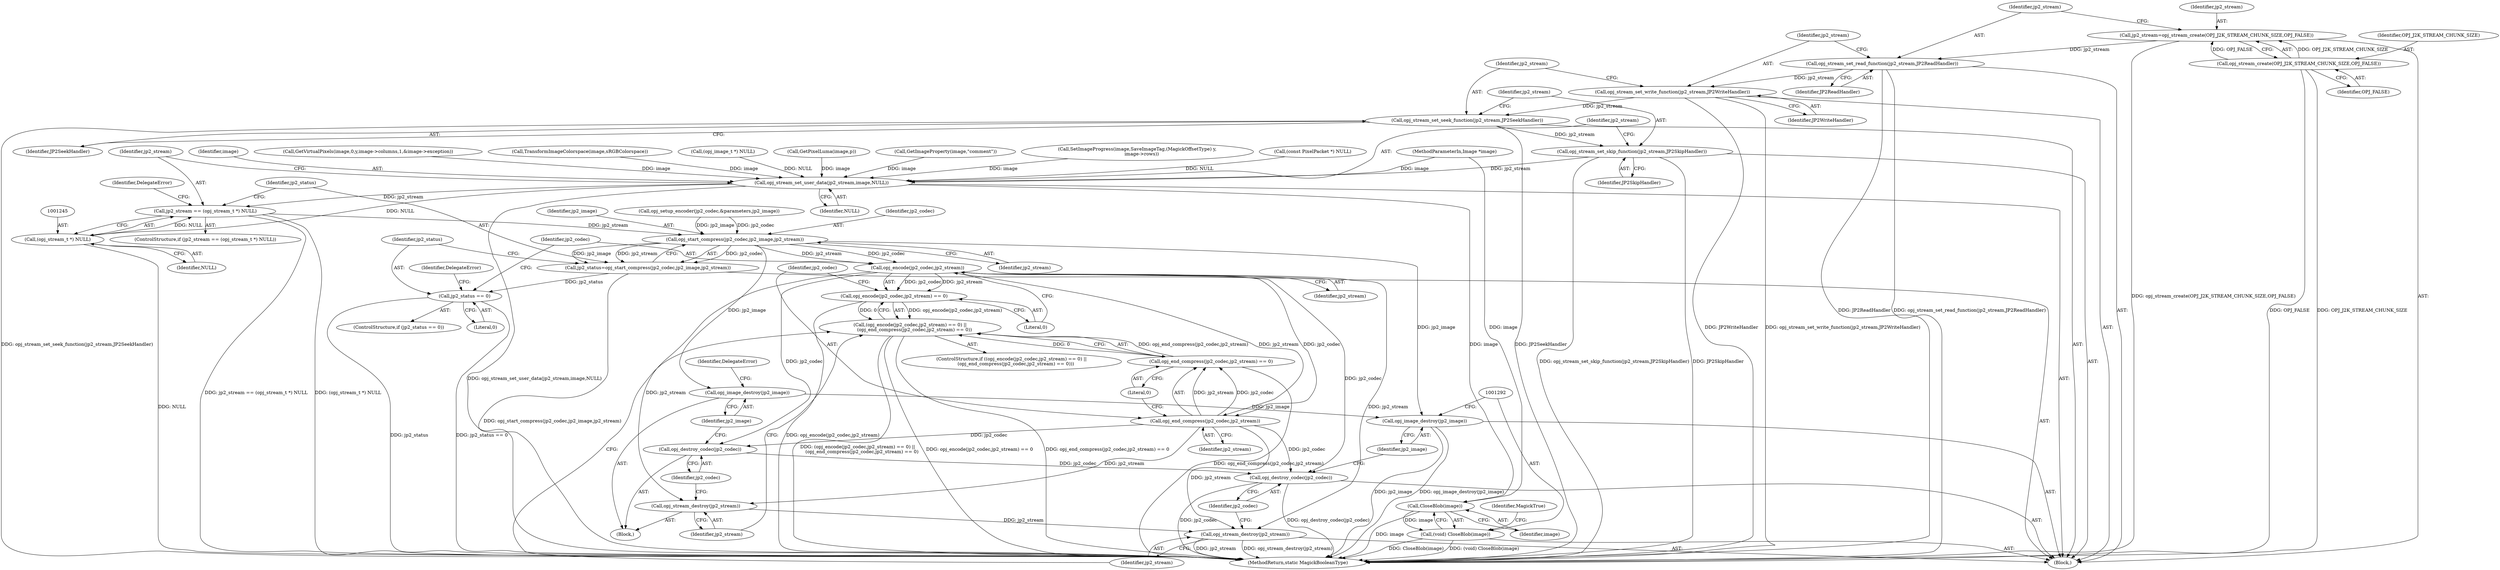 digraph "0_ImageMagick_3d5ac8c20846871f1eb3068b65f93da7cd33bfd0_0@API" {
"1001220" [label="(Call,jp2_stream=opj_stream_create(OPJ_J2K_STREAM_CHUNK_SIZE,OPJ_FALSE))"];
"1001222" [label="(Call,opj_stream_create(OPJ_J2K_STREAM_CHUNK_SIZE,OPJ_FALSE))"];
"1001225" [label="(Call,opj_stream_set_read_function(jp2_stream,JP2ReadHandler))"];
"1001228" [label="(Call,opj_stream_set_write_function(jp2_stream,JP2WriteHandler))"];
"1001231" [label="(Call,opj_stream_set_seek_function(jp2_stream,JP2SeekHandler))"];
"1001234" [label="(Call,opj_stream_set_skip_function(jp2_stream,JP2SkipHandler))"];
"1001237" [label="(Call,opj_stream_set_user_data(jp2_stream,image,NULL))"];
"1001242" [label="(Call,jp2_stream == (opj_stream_t *) NULL)"];
"1001252" [label="(Call,opj_start_compress(jp2_codec,jp2_image,jp2_stream))"];
"1001250" [label="(Call,jp2_status=opj_start_compress(jp2_codec,jp2_image,jp2_stream))"];
"1001257" [label="(Call,jp2_status == 0)"];
"1001266" [label="(Call,opj_encode(jp2_codec,jp2_stream))"];
"1001265" [label="(Call,opj_encode(jp2_codec,jp2_stream) == 0)"];
"1001264" [label="(Call,(opj_encode(jp2_codec,jp2_stream) == 0) ||\n      (opj_end_compress(jp2_codec,jp2_stream) == 0))"];
"1001271" [label="(Call,opj_end_compress(jp2_codec,jp2_stream))"];
"1001270" [label="(Call,opj_end_compress(jp2_codec,jp2_stream) == 0)"];
"1001276" [label="(Call,opj_stream_destroy(jp2_stream))"];
"1001285" [label="(Call,opj_stream_destroy(jp2_stream))"];
"1001278" [label="(Call,opj_destroy_codec(jp2_codec))"];
"1001287" [label="(Call,opj_destroy_codec(jp2_codec))"];
"1001280" [label="(Call,opj_image_destroy(jp2_image))"];
"1001289" [label="(Call,opj_image_destroy(jp2_image))"];
"1001244" [label="(Call,(opj_stream_t *) NULL)"];
"1001293" [label="(Call,CloseBlob(image))"];
"1001291" [label="(Call,(void) CloseBlob(image))"];
"1001287" [label="(Call,opj_destroy_codec(jp2_codec))"];
"1001277" [label="(Identifier,jp2_stream)"];
"1001233" [label="(Identifier,JP2SeekHandler)"];
"1001235" [label="(Identifier,jp2_stream)"];
"1001224" [label="(Identifier,OPJ_FALSE)"];
"1001239" [label="(Identifier,image)"];
"1000957" [label="(Call,GetVirtualPixels(image,0,y,image->columns,1,&image->exception))"];
"1001243" [label="(Identifier,jp2_stream)"];
"1001272" [label="(Identifier,jp2_codec)"];
"1001263" [label="(ControlStructure,if ((opj_encode(jp2_codec,jp2_stream) == 0) ||\n      (opj_end_compress(jp2_codec,jp2_stream) == 0)))"];
"1001291" [label="(Call,(void) CloseBlob(image))"];
"1001294" [label="(Identifier,image)"];
"1001266" [label="(Call,opj_encode(jp2_codec,jp2_stream))"];
"1001237" [label="(Call,opj_stream_set_user_data(jp2_stream,image,NULL))"];
"1001281" [label="(Identifier,jp2_image)"];
"1001230" [label="(Identifier,JP2WriteHandler)"];
"1001257" [label="(Call,jp2_status == 0)"];
"1001223" [label="(Identifier,OPJ_J2K_STREAM_CHUNK_SIZE)"];
"1001215" [label="(Call,opj_setup_encoder(jp2_codec,&parameters,jp2_image))"];
"1001258" [label="(Identifier,jp2_status)"];
"1001241" [label="(ControlStructure,if (jp2_stream == (opj_stream_t *) NULL))"];
"1001269" [label="(Literal,0)"];
"1000657" [label="(Call,TransformImageColorspace(image,sRGBColorspace))"];
"1001267" [label="(Identifier,jp2_codec)"];
"1001278" [label="(Call,opj_destroy_codec(jp2_codec))"];
"1001225" [label="(Call,opj_stream_set_read_function(jp2_stream,JP2ReadHandler))"];
"1001234" [label="(Call,opj_stream_set_skip_function(jp2_stream,JP2SkipHandler))"];
"1001280" [label="(Call,opj_image_destroy(jp2_image))"];
"1001253" [label="(Identifier,jp2_codec)"];
"1001265" [label="(Call,opj_encode(jp2_codec,jp2_stream) == 0)"];
"1001286" [label="(Identifier,jp2_stream)"];
"1001290" [label="(Identifier,jp2_image)"];
"1000111" [label="(MethodParameterIn,Image *image)"];
"1001254" [label="(Identifier,jp2_image)"];
"1001270" [label="(Call,opj_end_compress(jp2_codec,jp2_stream) == 0)"];
"1000808" [label="(Call,(opj_image_t *) NULL)"];
"1001297" [label="(MethodReturn,static MagickBooleanType)"];
"1001256" [label="(ControlStructure,if (jp2_status == 0))"];
"1001250" [label="(Call,jp2_status=opj_start_compress(jp2_codec,jp2_image,jp2_stream))"];
"1001259" [label="(Literal,0)"];
"1001276" [label="(Call,opj_stream_destroy(jp2_stream))"];
"1001229" [label="(Identifier,jp2_stream)"];
"1001079" [label="(Call,GetPixelLuma(image,p))"];
"1001264" [label="(Call,(opj_encode(jp2_codec,jp2_stream) == 0) ||\n      (opj_end_compress(jp2_codec,jp2_stream) == 0))"];
"1000112" [label="(Block,)"];
"1001255" [label="(Identifier,jp2_stream)"];
"1001289" [label="(Call,opj_image_destroy(jp2_image))"];
"1001240" [label="(Identifier,NULL)"];
"1001268" [label="(Identifier,jp2_stream)"];
"1001275" [label="(Block,)"];
"1001221" [label="(Identifier,jp2_stream)"];
"1001236" [label="(Identifier,JP2SkipHandler)"];
"1001227" [label="(Identifier,JP2ReadHandler)"];
"1001231" [label="(Call,opj_stream_set_seek_function(jp2_stream,JP2SeekHandler))"];
"1001293" [label="(Call,CloseBlob(image))"];
"1001252" [label="(Call,opj_start_compress(jp2_codec,jp2_image,jp2_stream))"];
"1001248" [label="(Identifier,DelegateError)"];
"1001222" [label="(Call,opj_stream_create(OPJ_J2K_STREAM_CHUNK_SIZE,OPJ_FALSE))"];
"1001273" [label="(Identifier,jp2_stream)"];
"1000603" [label="(Call,GetImageProperty(image,\"comment\"))"];
"1001296" [label="(Identifier,MagickTrue)"];
"1001157" [label="(Call,SetImageProgress(image,SaveImageTag,(MagickOffsetType) y,\n      image->rows))"];
"1001246" [label="(Identifier,NULL)"];
"1001232" [label="(Identifier,jp2_stream)"];
"1000972" [label="(Call,(const PixelPacket *) NULL)"];
"1001283" [label="(Identifier,DelegateError)"];
"1001274" [label="(Literal,0)"];
"1001251" [label="(Identifier,jp2_status)"];
"1001261" [label="(Identifier,DelegateError)"];
"1001285" [label="(Call,opj_stream_destroy(jp2_stream))"];
"1001279" [label="(Identifier,jp2_codec)"];
"1001288" [label="(Identifier,jp2_codec)"];
"1001271" [label="(Call,opj_end_compress(jp2_codec,jp2_stream))"];
"1001228" [label="(Call,opj_stream_set_write_function(jp2_stream,JP2WriteHandler))"];
"1001244" [label="(Call,(opj_stream_t *) NULL)"];
"1001238" [label="(Identifier,jp2_stream)"];
"1001220" [label="(Call,jp2_stream=opj_stream_create(OPJ_J2K_STREAM_CHUNK_SIZE,OPJ_FALSE))"];
"1001242" [label="(Call,jp2_stream == (opj_stream_t *) NULL)"];
"1001226" [label="(Identifier,jp2_stream)"];
"1001220" -> "1000112"  [label="AST: "];
"1001220" -> "1001222"  [label="CFG: "];
"1001221" -> "1001220"  [label="AST: "];
"1001222" -> "1001220"  [label="AST: "];
"1001226" -> "1001220"  [label="CFG: "];
"1001220" -> "1001297"  [label="DDG: opj_stream_create(OPJ_J2K_STREAM_CHUNK_SIZE,OPJ_FALSE)"];
"1001222" -> "1001220"  [label="DDG: OPJ_J2K_STREAM_CHUNK_SIZE"];
"1001222" -> "1001220"  [label="DDG: OPJ_FALSE"];
"1001220" -> "1001225"  [label="DDG: jp2_stream"];
"1001222" -> "1001224"  [label="CFG: "];
"1001223" -> "1001222"  [label="AST: "];
"1001224" -> "1001222"  [label="AST: "];
"1001222" -> "1001297"  [label="DDG: OPJ_J2K_STREAM_CHUNK_SIZE"];
"1001222" -> "1001297"  [label="DDG: OPJ_FALSE"];
"1001225" -> "1000112"  [label="AST: "];
"1001225" -> "1001227"  [label="CFG: "];
"1001226" -> "1001225"  [label="AST: "];
"1001227" -> "1001225"  [label="AST: "];
"1001229" -> "1001225"  [label="CFG: "];
"1001225" -> "1001297"  [label="DDG: opj_stream_set_read_function(jp2_stream,JP2ReadHandler)"];
"1001225" -> "1001297"  [label="DDG: JP2ReadHandler"];
"1001225" -> "1001228"  [label="DDG: jp2_stream"];
"1001228" -> "1000112"  [label="AST: "];
"1001228" -> "1001230"  [label="CFG: "];
"1001229" -> "1001228"  [label="AST: "];
"1001230" -> "1001228"  [label="AST: "];
"1001232" -> "1001228"  [label="CFG: "];
"1001228" -> "1001297"  [label="DDG: JP2WriteHandler"];
"1001228" -> "1001297"  [label="DDG: opj_stream_set_write_function(jp2_stream,JP2WriteHandler)"];
"1001228" -> "1001231"  [label="DDG: jp2_stream"];
"1001231" -> "1000112"  [label="AST: "];
"1001231" -> "1001233"  [label="CFG: "];
"1001232" -> "1001231"  [label="AST: "];
"1001233" -> "1001231"  [label="AST: "];
"1001235" -> "1001231"  [label="CFG: "];
"1001231" -> "1001297"  [label="DDG: JP2SeekHandler"];
"1001231" -> "1001297"  [label="DDG: opj_stream_set_seek_function(jp2_stream,JP2SeekHandler)"];
"1001231" -> "1001234"  [label="DDG: jp2_stream"];
"1001234" -> "1000112"  [label="AST: "];
"1001234" -> "1001236"  [label="CFG: "];
"1001235" -> "1001234"  [label="AST: "];
"1001236" -> "1001234"  [label="AST: "];
"1001238" -> "1001234"  [label="CFG: "];
"1001234" -> "1001297"  [label="DDG: JP2SkipHandler"];
"1001234" -> "1001297"  [label="DDG: opj_stream_set_skip_function(jp2_stream,JP2SkipHandler)"];
"1001234" -> "1001237"  [label="DDG: jp2_stream"];
"1001237" -> "1000112"  [label="AST: "];
"1001237" -> "1001240"  [label="CFG: "];
"1001238" -> "1001237"  [label="AST: "];
"1001239" -> "1001237"  [label="AST: "];
"1001240" -> "1001237"  [label="AST: "];
"1001243" -> "1001237"  [label="CFG: "];
"1001237" -> "1001297"  [label="DDG: opj_stream_set_user_data(jp2_stream,image,NULL)"];
"1001079" -> "1001237"  [label="DDG: image"];
"1000957" -> "1001237"  [label="DDG: image"];
"1000603" -> "1001237"  [label="DDG: image"];
"1000657" -> "1001237"  [label="DDG: image"];
"1001157" -> "1001237"  [label="DDG: image"];
"1000111" -> "1001237"  [label="DDG: image"];
"1000808" -> "1001237"  [label="DDG: NULL"];
"1000972" -> "1001237"  [label="DDG: NULL"];
"1001237" -> "1001242"  [label="DDG: jp2_stream"];
"1001237" -> "1001244"  [label="DDG: NULL"];
"1001237" -> "1001293"  [label="DDG: image"];
"1001242" -> "1001241"  [label="AST: "];
"1001242" -> "1001244"  [label="CFG: "];
"1001243" -> "1001242"  [label="AST: "];
"1001244" -> "1001242"  [label="AST: "];
"1001248" -> "1001242"  [label="CFG: "];
"1001251" -> "1001242"  [label="CFG: "];
"1001242" -> "1001297"  [label="DDG: jp2_stream == (opj_stream_t *) NULL"];
"1001242" -> "1001297"  [label="DDG: (opj_stream_t *) NULL"];
"1001244" -> "1001242"  [label="DDG: NULL"];
"1001242" -> "1001252"  [label="DDG: jp2_stream"];
"1001252" -> "1001250"  [label="AST: "];
"1001252" -> "1001255"  [label="CFG: "];
"1001253" -> "1001252"  [label="AST: "];
"1001254" -> "1001252"  [label="AST: "];
"1001255" -> "1001252"  [label="AST: "];
"1001250" -> "1001252"  [label="CFG: "];
"1001252" -> "1001250"  [label="DDG: jp2_codec"];
"1001252" -> "1001250"  [label="DDG: jp2_image"];
"1001252" -> "1001250"  [label="DDG: jp2_stream"];
"1001215" -> "1001252"  [label="DDG: jp2_codec"];
"1001215" -> "1001252"  [label="DDG: jp2_image"];
"1001252" -> "1001266"  [label="DDG: jp2_codec"];
"1001252" -> "1001266"  [label="DDG: jp2_stream"];
"1001252" -> "1001280"  [label="DDG: jp2_image"];
"1001252" -> "1001289"  [label="DDG: jp2_image"];
"1001250" -> "1000112"  [label="AST: "];
"1001251" -> "1001250"  [label="AST: "];
"1001258" -> "1001250"  [label="CFG: "];
"1001250" -> "1001297"  [label="DDG: opj_start_compress(jp2_codec,jp2_image,jp2_stream)"];
"1001250" -> "1001257"  [label="DDG: jp2_status"];
"1001257" -> "1001256"  [label="AST: "];
"1001257" -> "1001259"  [label="CFG: "];
"1001258" -> "1001257"  [label="AST: "];
"1001259" -> "1001257"  [label="AST: "];
"1001261" -> "1001257"  [label="CFG: "];
"1001267" -> "1001257"  [label="CFG: "];
"1001257" -> "1001297"  [label="DDG: jp2_status"];
"1001257" -> "1001297"  [label="DDG: jp2_status == 0"];
"1001266" -> "1001265"  [label="AST: "];
"1001266" -> "1001268"  [label="CFG: "];
"1001267" -> "1001266"  [label="AST: "];
"1001268" -> "1001266"  [label="AST: "];
"1001269" -> "1001266"  [label="CFG: "];
"1001266" -> "1001265"  [label="DDG: jp2_codec"];
"1001266" -> "1001265"  [label="DDG: jp2_stream"];
"1001266" -> "1001271"  [label="DDG: jp2_codec"];
"1001266" -> "1001271"  [label="DDG: jp2_stream"];
"1001266" -> "1001276"  [label="DDG: jp2_stream"];
"1001266" -> "1001278"  [label="DDG: jp2_codec"];
"1001266" -> "1001285"  [label="DDG: jp2_stream"];
"1001266" -> "1001287"  [label="DDG: jp2_codec"];
"1001265" -> "1001264"  [label="AST: "];
"1001265" -> "1001269"  [label="CFG: "];
"1001269" -> "1001265"  [label="AST: "];
"1001272" -> "1001265"  [label="CFG: "];
"1001264" -> "1001265"  [label="CFG: "];
"1001265" -> "1001297"  [label="DDG: opj_encode(jp2_codec,jp2_stream)"];
"1001265" -> "1001264"  [label="DDG: opj_encode(jp2_codec,jp2_stream)"];
"1001265" -> "1001264"  [label="DDG: 0"];
"1001264" -> "1001263"  [label="AST: "];
"1001264" -> "1001270"  [label="CFG: "];
"1001270" -> "1001264"  [label="AST: "];
"1001277" -> "1001264"  [label="CFG: "];
"1001286" -> "1001264"  [label="CFG: "];
"1001264" -> "1001297"  [label="DDG: opj_encode(jp2_codec,jp2_stream) == 0"];
"1001264" -> "1001297"  [label="DDG: opj_end_compress(jp2_codec,jp2_stream) == 0"];
"1001264" -> "1001297"  [label="DDG: (opj_encode(jp2_codec,jp2_stream) == 0) ||\n      (opj_end_compress(jp2_codec,jp2_stream) == 0)"];
"1001270" -> "1001264"  [label="DDG: opj_end_compress(jp2_codec,jp2_stream)"];
"1001270" -> "1001264"  [label="DDG: 0"];
"1001271" -> "1001270"  [label="AST: "];
"1001271" -> "1001273"  [label="CFG: "];
"1001272" -> "1001271"  [label="AST: "];
"1001273" -> "1001271"  [label="AST: "];
"1001274" -> "1001271"  [label="CFG: "];
"1001271" -> "1001270"  [label="DDG: jp2_codec"];
"1001271" -> "1001270"  [label="DDG: jp2_stream"];
"1001271" -> "1001276"  [label="DDG: jp2_stream"];
"1001271" -> "1001278"  [label="DDG: jp2_codec"];
"1001271" -> "1001285"  [label="DDG: jp2_stream"];
"1001271" -> "1001287"  [label="DDG: jp2_codec"];
"1001270" -> "1001274"  [label="CFG: "];
"1001274" -> "1001270"  [label="AST: "];
"1001270" -> "1001297"  [label="DDG: opj_end_compress(jp2_codec,jp2_stream)"];
"1001276" -> "1001275"  [label="AST: "];
"1001276" -> "1001277"  [label="CFG: "];
"1001277" -> "1001276"  [label="AST: "];
"1001279" -> "1001276"  [label="CFG: "];
"1001276" -> "1001285"  [label="DDG: jp2_stream"];
"1001285" -> "1000112"  [label="AST: "];
"1001285" -> "1001286"  [label="CFG: "];
"1001286" -> "1001285"  [label="AST: "];
"1001288" -> "1001285"  [label="CFG: "];
"1001285" -> "1001297"  [label="DDG: jp2_stream"];
"1001285" -> "1001297"  [label="DDG: opj_stream_destroy(jp2_stream)"];
"1001278" -> "1001275"  [label="AST: "];
"1001278" -> "1001279"  [label="CFG: "];
"1001279" -> "1001278"  [label="AST: "];
"1001281" -> "1001278"  [label="CFG: "];
"1001278" -> "1001287"  [label="DDG: jp2_codec"];
"1001287" -> "1000112"  [label="AST: "];
"1001287" -> "1001288"  [label="CFG: "];
"1001288" -> "1001287"  [label="AST: "];
"1001290" -> "1001287"  [label="CFG: "];
"1001287" -> "1001297"  [label="DDG: jp2_codec"];
"1001287" -> "1001297"  [label="DDG: opj_destroy_codec(jp2_codec)"];
"1001280" -> "1001275"  [label="AST: "];
"1001280" -> "1001281"  [label="CFG: "];
"1001281" -> "1001280"  [label="AST: "];
"1001283" -> "1001280"  [label="CFG: "];
"1001280" -> "1001289"  [label="DDG: jp2_image"];
"1001289" -> "1000112"  [label="AST: "];
"1001289" -> "1001290"  [label="CFG: "];
"1001290" -> "1001289"  [label="AST: "];
"1001292" -> "1001289"  [label="CFG: "];
"1001289" -> "1001297"  [label="DDG: jp2_image"];
"1001289" -> "1001297"  [label="DDG: opj_image_destroy(jp2_image)"];
"1001244" -> "1001246"  [label="CFG: "];
"1001245" -> "1001244"  [label="AST: "];
"1001246" -> "1001244"  [label="AST: "];
"1001244" -> "1001297"  [label="DDG: NULL"];
"1001293" -> "1001291"  [label="AST: "];
"1001293" -> "1001294"  [label="CFG: "];
"1001294" -> "1001293"  [label="AST: "];
"1001291" -> "1001293"  [label="CFG: "];
"1001293" -> "1001297"  [label="DDG: image"];
"1001293" -> "1001291"  [label="DDG: image"];
"1000111" -> "1001293"  [label="DDG: image"];
"1001291" -> "1000112"  [label="AST: "];
"1001292" -> "1001291"  [label="AST: "];
"1001296" -> "1001291"  [label="CFG: "];
"1001291" -> "1001297"  [label="DDG: CloseBlob(image)"];
"1001291" -> "1001297"  [label="DDG: (void) CloseBlob(image)"];
}
